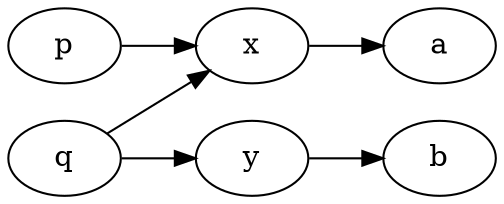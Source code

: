 digraph G {
        rankdir=LR;
        
        // p[color=transparent, fontcolor=transparent];
        // q[color=transparent, fontcolor=transparent];
        // x[color=transparent, fontcolor=transparent];
        // y[color=transparent, fontcolor=transparent];
        // a[color=transparent, fontcolor=transparent];
        // b[color=transparent, fontcolor=transparent];

        // x[label="xy"];
        x -> b[color=transparent];

        p -> x;
        q -> y;
        x -> a;
        y -> b;
        q -> x;
}